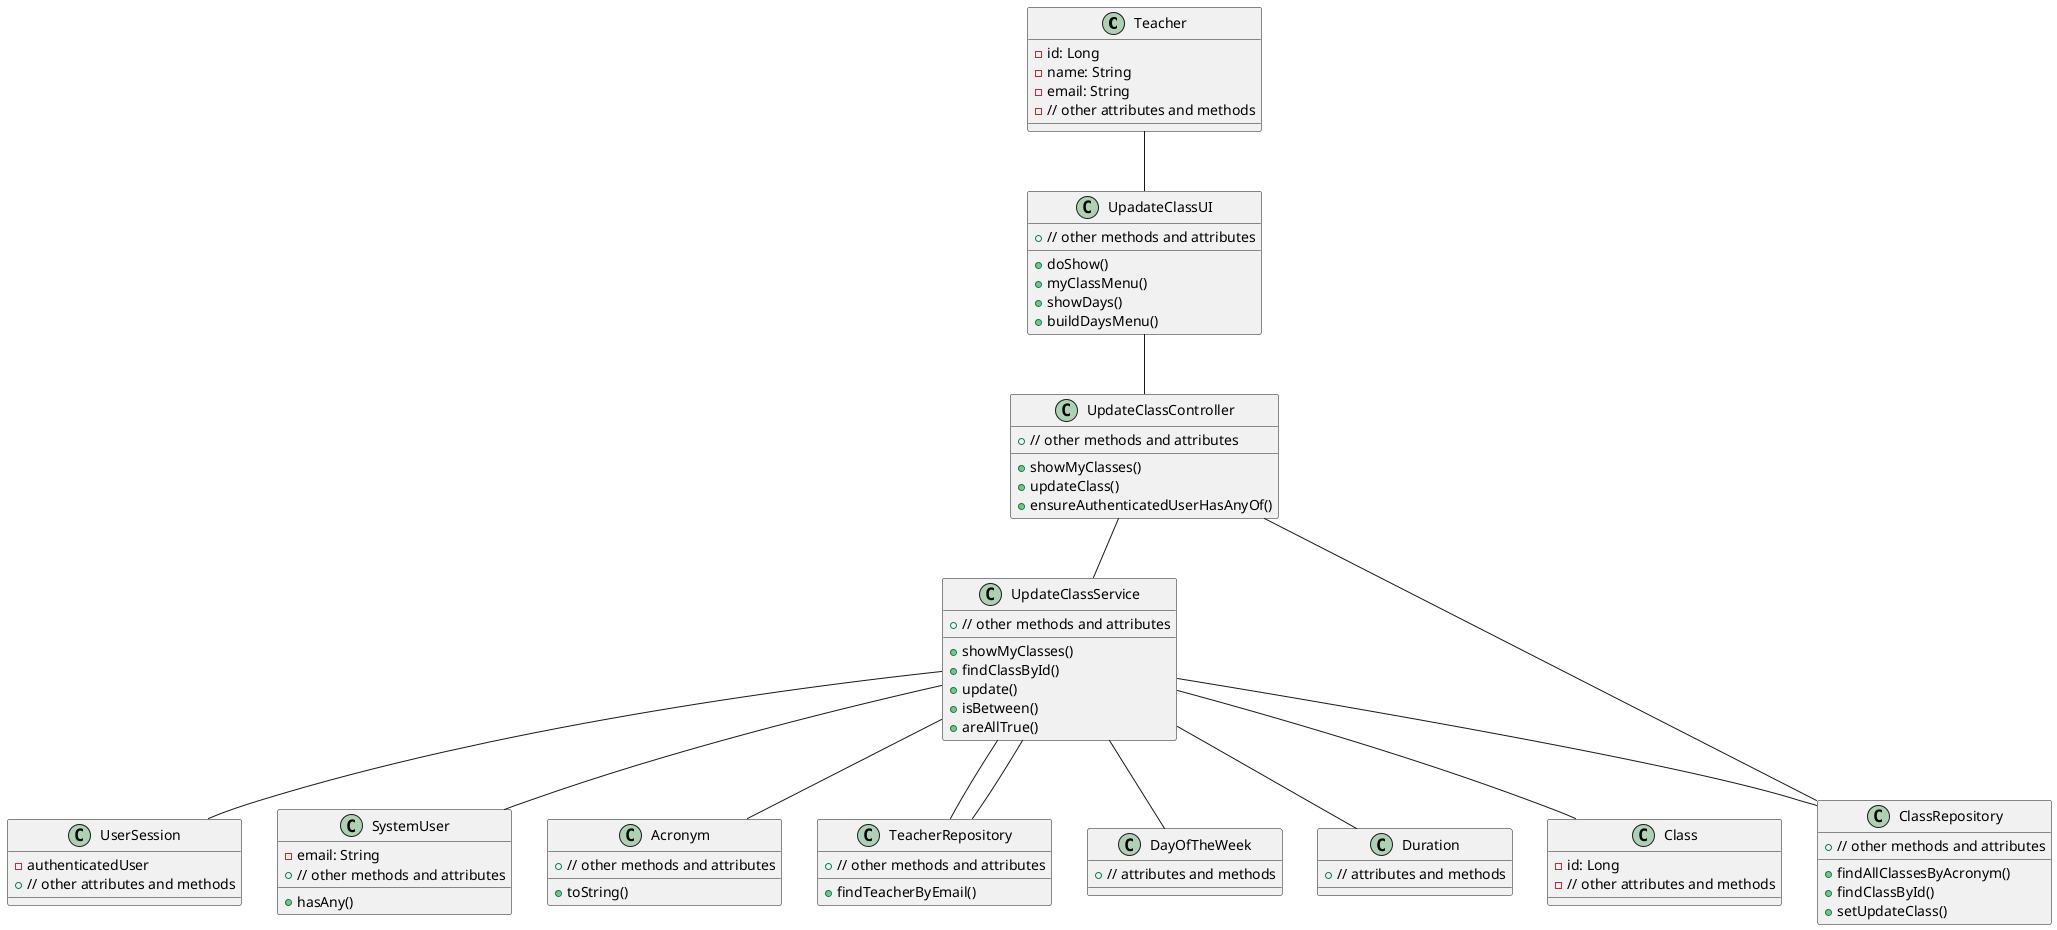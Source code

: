 @startuml
class Teacher {
  - id: Long
  - name: String
  - email: String
  - // other attributes and methods
}

class UpadateClassUI {
  + doShow()
  + myClassMenu()
  + showDays()
  + buildDaysMenu()
  + // other methods and attributes
}

class UpdateClassController {
  + showMyClasses()
  + updateClass()
  + ensureAuthenticatedUserHasAnyOf()
  + // other methods and attributes
}

class UpdateClassService {
  + showMyClasses()
  + findClassById()
  + update()
  + isBetween()
  + areAllTrue()
  + // other methods and attributes
}

class UserSession {
  - authenticatedUser
  + // other attributes and methods
}

class SystemUser {
  - email: String
  + hasAny()
  + // other methods and attributes
}

class Acronym {
  + toString()
  + // other methods and attributes
}

class TeacherRepository {
  + findTeacherByEmail()
  + // other methods and attributes
}

class ClassRepository {
  + findAllClassesByAcronym()
  + findClassById()
  + setUpdateClass()
  + // other methods and attributes
}



class DayOfTheWeek {
  + // attributes and methods
}

class Duration {
  + // attributes and methods
}

class Class {
  - id: Long
  - // other attributes and methods
}

Teacher -- UpadateClassUI
UpadateClassUI -- UpdateClassController
UpdateClassController -- UpdateClassService

UpdateClassService -- UserSession
UpdateClassService -- SystemUser
UpdateClassService -- TeacherRepository
UpdateClassService -- Acronym
UpdateClassService -- ClassRepository
UpdateClassService -- DayOfTheWeek
UpdateClassService -- Duration
UpdateClassService -- Class

ClassRepository -- UpdateClassController
TeacherRepository -- UpdateClassService

@enduml
